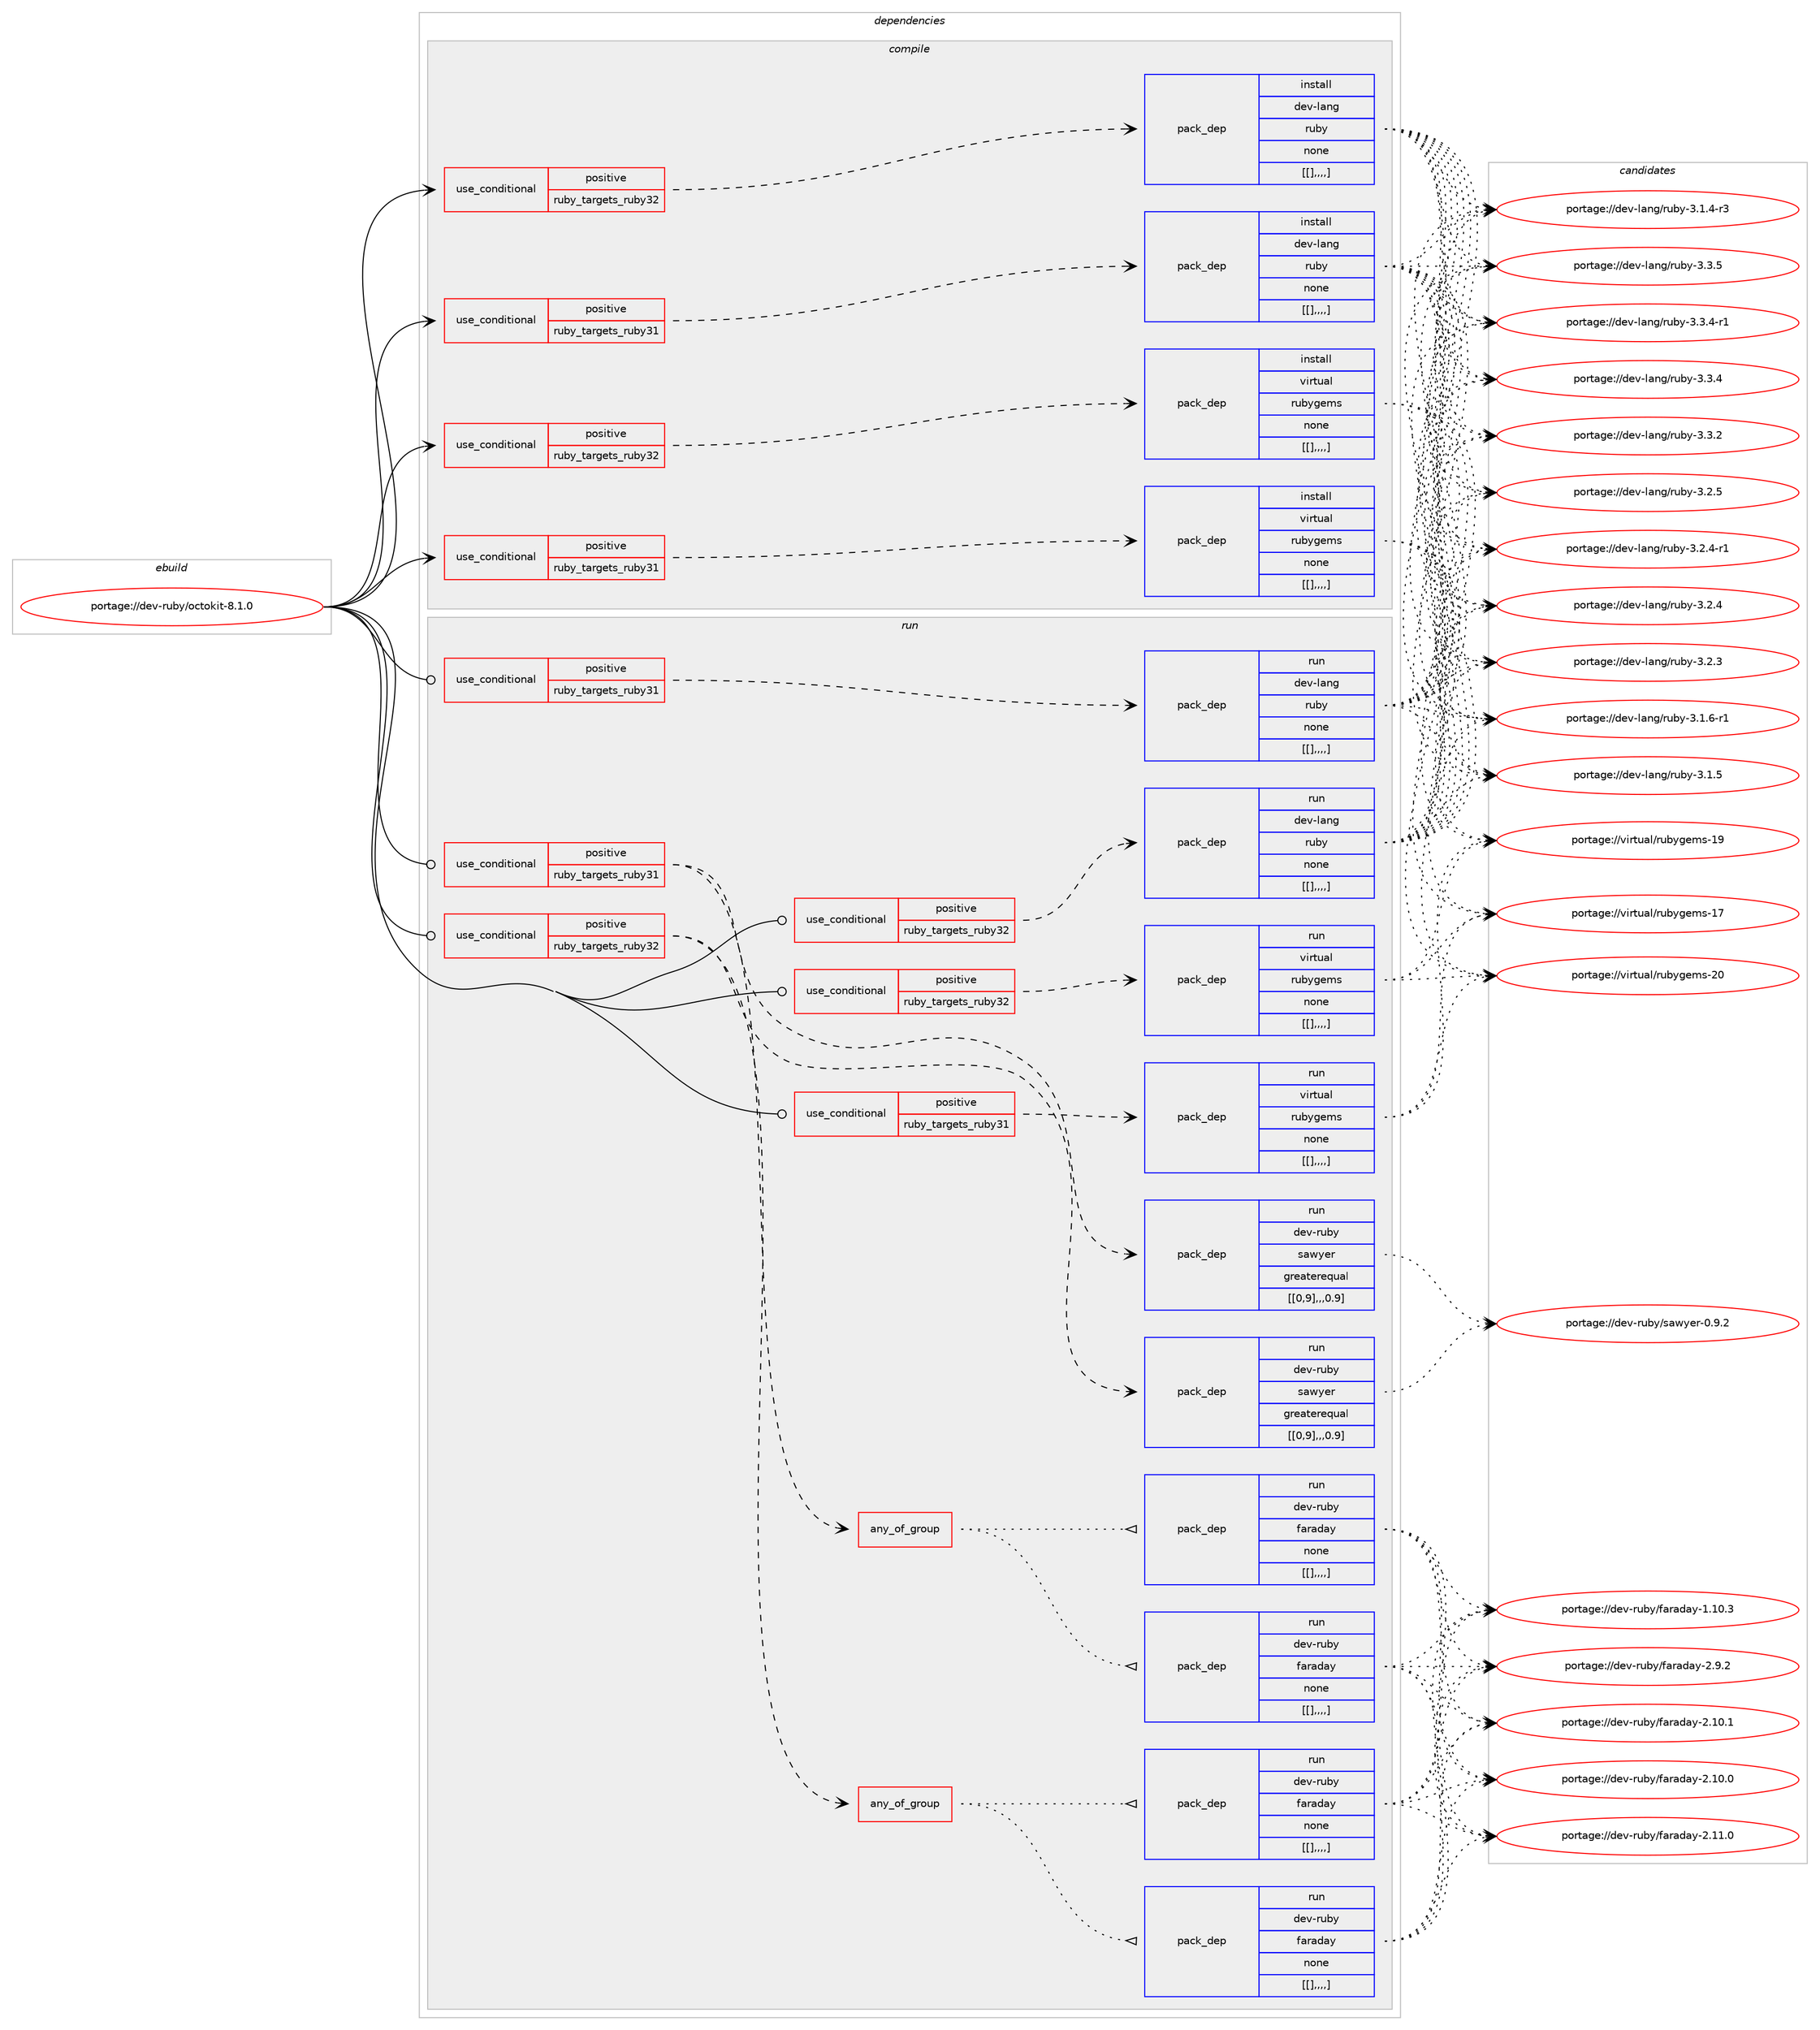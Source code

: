 digraph prolog {

# *************
# Graph options
# *************

newrank=true;
concentrate=true;
compound=true;
graph [rankdir=LR,fontname=Helvetica,fontsize=10,ranksep=1.5];#, ranksep=2.5, nodesep=0.2];
edge  [arrowhead=vee];
node  [fontname=Helvetica,fontsize=10];

# **********
# The ebuild
# **********

subgraph cluster_leftcol {
color=gray;
label=<<i>ebuild</i>>;
id [label="portage://dev-ruby/octokit-8.1.0", color=red, width=4, href="../dev-ruby/octokit-8.1.0.svg"];
}

# ****************
# The dependencies
# ****************

subgraph cluster_midcol {
color=gray;
label=<<i>dependencies</i>>;
subgraph cluster_compile {
fillcolor="#eeeeee";
style=filled;
label=<<i>compile</i>>;
subgraph cond53462 {
dependency196027 [label=<<TABLE BORDER="0" CELLBORDER="1" CELLSPACING="0" CELLPADDING="4"><TR><TD ROWSPAN="3" CELLPADDING="10">use_conditional</TD></TR><TR><TD>positive</TD></TR><TR><TD>ruby_targets_ruby31</TD></TR></TABLE>>, shape=none, color=red];
subgraph pack141224 {
dependency196028 [label=<<TABLE BORDER="0" CELLBORDER="1" CELLSPACING="0" CELLPADDING="4" WIDTH="220"><TR><TD ROWSPAN="6" CELLPADDING="30">pack_dep</TD></TR><TR><TD WIDTH="110">install</TD></TR><TR><TD>dev-lang</TD></TR><TR><TD>ruby</TD></TR><TR><TD>none</TD></TR><TR><TD>[[],,,,]</TD></TR></TABLE>>, shape=none, color=blue];
}
dependency196027:e -> dependency196028:w [weight=20,style="dashed",arrowhead="vee"];
}
id:e -> dependency196027:w [weight=20,style="solid",arrowhead="vee"];
subgraph cond53463 {
dependency196029 [label=<<TABLE BORDER="0" CELLBORDER="1" CELLSPACING="0" CELLPADDING="4"><TR><TD ROWSPAN="3" CELLPADDING="10">use_conditional</TD></TR><TR><TD>positive</TD></TR><TR><TD>ruby_targets_ruby31</TD></TR></TABLE>>, shape=none, color=red];
subgraph pack141225 {
dependency196030 [label=<<TABLE BORDER="0" CELLBORDER="1" CELLSPACING="0" CELLPADDING="4" WIDTH="220"><TR><TD ROWSPAN="6" CELLPADDING="30">pack_dep</TD></TR><TR><TD WIDTH="110">install</TD></TR><TR><TD>virtual</TD></TR><TR><TD>rubygems</TD></TR><TR><TD>none</TD></TR><TR><TD>[[],,,,]</TD></TR></TABLE>>, shape=none, color=blue];
}
dependency196029:e -> dependency196030:w [weight=20,style="dashed",arrowhead="vee"];
}
id:e -> dependency196029:w [weight=20,style="solid",arrowhead="vee"];
subgraph cond53464 {
dependency196031 [label=<<TABLE BORDER="0" CELLBORDER="1" CELLSPACING="0" CELLPADDING="4"><TR><TD ROWSPAN="3" CELLPADDING="10">use_conditional</TD></TR><TR><TD>positive</TD></TR><TR><TD>ruby_targets_ruby32</TD></TR></TABLE>>, shape=none, color=red];
subgraph pack141226 {
dependency196032 [label=<<TABLE BORDER="0" CELLBORDER="1" CELLSPACING="0" CELLPADDING="4" WIDTH="220"><TR><TD ROWSPAN="6" CELLPADDING="30">pack_dep</TD></TR><TR><TD WIDTH="110">install</TD></TR><TR><TD>dev-lang</TD></TR><TR><TD>ruby</TD></TR><TR><TD>none</TD></TR><TR><TD>[[],,,,]</TD></TR></TABLE>>, shape=none, color=blue];
}
dependency196031:e -> dependency196032:w [weight=20,style="dashed",arrowhead="vee"];
}
id:e -> dependency196031:w [weight=20,style="solid",arrowhead="vee"];
subgraph cond53465 {
dependency196033 [label=<<TABLE BORDER="0" CELLBORDER="1" CELLSPACING="0" CELLPADDING="4"><TR><TD ROWSPAN="3" CELLPADDING="10">use_conditional</TD></TR><TR><TD>positive</TD></TR><TR><TD>ruby_targets_ruby32</TD></TR></TABLE>>, shape=none, color=red];
subgraph pack141227 {
dependency196034 [label=<<TABLE BORDER="0" CELLBORDER="1" CELLSPACING="0" CELLPADDING="4" WIDTH="220"><TR><TD ROWSPAN="6" CELLPADDING="30">pack_dep</TD></TR><TR><TD WIDTH="110">install</TD></TR><TR><TD>virtual</TD></TR><TR><TD>rubygems</TD></TR><TR><TD>none</TD></TR><TR><TD>[[],,,,]</TD></TR></TABLE>>, shape=none, color=blue];
}
dependency196033:e -> dependency196034:w [weight=20,style="dashed",arrowhead="vee"];
}
id:e -> dependency196033:w [weight=20,style="solid",arrowhead="vee"];
}
subgraph cluster_compileandrun {
fillcolor="#eeeeee";
style=filled;
label=<<i>compile and run</i>>;
}
subgraph cluster_run {
fillcolor="#eeeeee";
style=filled;
label=<<i>run</i>>;
subgraph cond53466 {
dependency196035 [label=<<TABLE BORDER="0" CELLBORDER="1" CELLSPACING="0" CELLPADDING="4"><TR><TD ROWSPAN="3" CELLPADDING="10">use_conditional</TD></TR><TR><TD>positive</TD></TR><TR><TD>ruby_targets_ruby31</TD></TR></TABLE>>, shape=none, color=red];
subgraph any1191 {
dependency196036 [label=<<TABLE BORDER="0" CELLBORDER="1" CELLSPACING="0" CELLPADDING="4"><TR><TD CELLPADDING="10">any_of_group</TD></TR></TABLE>>, shape=none, color=red];subgraph pack141228 {
dependency196037 [label=<<TABLE BORDER="0" CELLBORDER="1" CELLSPACING="0" CELLPADDING="4" WIDTH="220"><TR><TD ROWSPAN="6" CELLPADDING="30">pack_dep</TD></TR><TR><TD WIDTH="110">run</TD></TR><TR><TD>dev-ruby</TD></TR><TR><TD>faraday</TD></TR><TR><TD>none</TD></TR><TR><TD>[[],,,,]</TD></TR></TABLE>>, shape=none, color=blue];
}
dependency196036:e -> dependency196037:w [weight=20,style="dotted",arrowhead="oinv"];
subgraph pack141229 {
dependency196038 [label=<<TABLE BORDER="0" CELLBORDER="1" CELLSPACING="0" CELLPADDING="4" WIDTH="220"><TR><TD ROWSPAN="6" CELLPADDING="30">pack_dep</TD></TR><TR><TD WIDTH="110">run</TD></TR><TR><TD>dev-ruby</TD></TR><TR><TD>faraday</TD></TR><TR><TD>none</TD></TR><TR><TD>[[],,,,]</TD></TR></TABLE>>, shape=none, color=blue];
}
dependency196036:e -> dependency196038:w [weight=20,style="dotted",arrowhead="oinv"];
}
dependency196035:e -> dependency196036:w [weight=20,style="dashed",arrowhead="vee"];
subgraph pack141230 {
dependency196039 [label=<<TABLE BORDER="0" CELLBORDER="1" CELLSPACING="0" CELLPADDING="4" WIDTH="220"><TR><TD ROWSPAN="6" CELLPADDING="30">pack_dep</TD></TR><TR><TD WIDTH="110">run</TD></TR><TR><TD>dev-ruby</TD></TR><TR><TD>sawyer</TD></TR><TR><TD>greaterequal</TD></TR><TR><TD>[[0,9],,,0.9]</TD></TR></TABLE>>, shape=none, color=blue];
}
dependency196035:e -> dependency196039:w [weight=20,style="dashed",arrowhead="vee"];
}
id:e -> dependency196035:w [weight=20,style="solid",arrowhead="odot"];
subgraph cond53467 {
dependency196040 [label=<<TABLE BORDER="0" CELLBORDER="1" CELLSPACING="0" CELLPADDING="4"><TR><TD ROWSPAN="3" CELLPADDING="10">use_conditional</TD></TR><TR><TD>positive</TD></TR><TR><TD>ruby_targets_ruby31</TD></TR></TABLE>>, shape=none, color=red];
subgraph pack141231 {
dependency196041 [label=<<TABLE BORDER="0" CELLBORDER="1" CELLSPACING="0" CELLPADDING="4" WIDTH="220"><TR><TD ROWSPAN="6" CELLPADDING="30">pack_dep</TD></TR><TR><TD WIDTH="110">run</TD></TR><TR><TD>dev-lang</TD></TR><TR><TD>ruby</TD></TR><TR><TD>none</TD></TR><TR><TD>[[],,,,]</TD></TR></TABLE>>, shape=none, color=blue];
}
dependency196040:e -> dependency196041:w [weight=20,style="dashed",arrowhead="vee"];
}
id:e -> dependency196040:w [weight=20,style="solid",arrowhead="odot"];
subgraph cond53468 {
dependency196042 [label=<<TABLE BORDER="0" CELLBORDER="1" CELLSPACING="0" CELLPADDING="4"><TR><TD ROWSPAN="3" CELLPADDING="10">use_conditional</TD></TR><TR><TD>positive</TD></TR><TR><TD>ruby_targets_ruby31</TD></TR></TABLE>>, shape=none, color=red];
subgraph pack141232 {
dependency196043 [label=<<TABLE BORDER="0" CELLBORDER="1" CELLSPACING="0" CELLPADDING="4" WIDTH="220"><TR><TD ROWSPAN="6" CELLPADDING="30">pack_dep</TD></TR><TR><TD WIDTH="110">run</TD></TR><TR><TD>virtual</TD></TR><TR><TD>rubygems</TD></TR><TR><TD>none</TD></TR><TR><TD>[[],,,,]</TD></TR></TABLE>>, shape=none, color=blue];
}
dependency196042:e -> dependency196043:w [weight=20,style="dashed",arrowhead="vee"];
}
id:e -> dependency196042:w [weight=20,style="solid",arrowhead="odot"];
subgraph cond53469 {
dependency196044 [label=<<TABLE BORDER="0" CELLBORDER="1" CELLSPACING="0" CELLPADDING="4"><TR><TD ROWSPAN="3" CELLPADDING="10">use_conditional</TD></TR><TR><TD>positive</TD></TR><TR><TD>ruby_targets_ruby32</TD></TR></TABLE>>, shape=none, color=red];
subgraph any1192 {
dependency196045 [label=<<TABLE BORDER="0" CELLBORDER="1" CELLSPACING="0" CELLPADDING="4"><TR><TD CELLPADDING="10">any_of_group</TD></TR></TABLE>>, shape=none, color=red];subgraph pack141233 {
dependency196046 [label=<<TABLE BORDER="0" CELLBORDER="1" CELLSPACING="0" CELLPADDING="4" WIDTH="220"><TR><TD ROWSPAN="6" CELLPADDING="30">pack_dep</TD></TR><TR><TD WIDTH="110">run</TD></TR><TR><TD>dev-ruby</TD></TR><TR><TD>faraday</TD></TR><TR><TD>none</TD></TR><TR><TD>[[],,,,]</TD></TR></TABLE>>, shape=none, color=blue];
}
dependency196045:e -> dependency196046:w [weight=20,style="dotted",arrowhead="oinv"];
subgraph pack141234 {
dependency196047 [label=<<TABLE BORDER="0" CELLBORDER="1" CELLSPACING="0" CELLPADDING="4" WIDTH="220"><TR><TD ROWSPAN="6" CELLPADDING="30">pack_dep</TD></TR><TR><TD WIDTH="110">run</TD></TR><TR><TD>dev-ruby</TD></TR><TR><TD>faraday</TD></TR><TR><TD>none</TD></TR><TR><TD>[[],,,,]</TD></TR></TABLE>>, shape=none, color=blue];
}
dependency196045:e -> dependency196047:w [weight=20,style="dotted",arrowhead="oinv"];
}
dependency196044:e -> dependency196045:w [weight=20,style="dashed",arrowhead="vee"];
subgraph pack141235 {
dependency196048 [label=<<TABLE BORDER="0" CELLBORDER="1" CELLSPACING="0" CELLPADDING="4" WIDTH="220"><TR><TD ROWSPAN="6" CELLPADDING="30">pack_dep</TD></TR><TR><TD WIDTH="110">run</TD></TR><TR><TD>dev-ruby</TD></TR><TR><TD>sawyer</TD></TR><TR><TD>greaterequal</TD></TR><TR><TD>[[0,9],,,0.9]</TD></TR></TABLE>>, shape=none, color=blue];
}
dependency196044:e -> dependency196048:w [weight=20,style="dashed",arrowhead="vee"];
}
id:e -> dependency196044:w [weight=20,style="solid",arrowhead="odot"];
subgraph cond53470 {
dependency196049 [label=<<TABLE BORDER="0" CELLBORDER="1" CELLSPACING="0" CELLPADDING="4"><TR><TD ROWSPAN="3" CELLPADDING="10">use_conditional</TD></TR><TR><TD>positive</TD></TR><TR><TD>ruby_targets_ruby32</TD></TR></TABLE>>, shape=none, color=red];
subgraph pack141236 {
dependency196050 [label=<<TABLE BORDER="0" CELLBORDER="1" CELLSPACING="0" CELLPADDING="4" WIDTH="220"><TR><TD ROWSPAN="6" CELLPADDING="30">pack_dep</TD></TR><TR><TD WIDTH="110">run</TD></TR><TR><TD>dev-lang</TD></TR><TR><TD>ruby</TD></TR><TR><TD>none</TD></TR><TR><TD>[[],,,,]</TD></TR></TABLE>>, shape=none, color=blue];
}
dependency196049:e -> dependency196050:w [weight=20,style="dashed",arrowhead="vee"];
}
id:e -> dependency196049:w [weight=20,style="solid",arrowhead="odot"];
subgraph cond53471 {
dependency196051 [label=<<TABLE BORDER="0" CELLBORDER="1" CELLSPACING="0" CELLPADDING="4"><TR><TD ROWSPAN="3" CELLPADDING="10">use_conditional</TD></TR><TR><TD>positive</TD></TR><TR><TD>ruby_targets_ruby32</TD></TR></TABLE>>, shape=none, color=red];
subgraph pack141237 {
dependency196052 [label=<<TABLE BORDER="0" CELLBORDER="1" CELLSPACING="0" CELLPADDING="4" WIDTH="220"><TR><TD ROWSPAN="6" CELLPADDING="30">pack_dep</TD></TR><TR><TD WIDTH="110">run</TD></TR><TR><TD>virtual</TD></TR><TR><TD>rubygems</TD></TR><TR><TD>none</TD></TR><TR><TD>[[],,,,]</TD></TR></TABLE>>, shape=none, color=blue];
}
dependency196051:e -> dependency196052:w [weight=20,style="dashed",arrowhead="vee"];
}
id:e -> dependency196051:w [weight=20,style="solid",arrowhead="odot"];
}
}

# **************
# The candidates
# **************

subgraph cluster_choices {
rank=same;
color=gray;
label=<<i>candidates</i>>;

subgraph choice141224 {
color=black;
nodesep=1;
choice10010111845108971101034711411798121455146514653 [label="portage://dev-lang/ruby-3.3.5", color=red, width=4,href="../dev-lang/ruby-3.3.5.svg"];
choice100101118451089711010347114117981214551465146524511449 [label="portage://dev-lang/ruby-3.3.4-r1", color=red, width=4,href="../dev-lang/ruby-3.3.4-r1.svg"];
choice10010111845108971101034711411798121455146514652 [label="portage://dev-lang/ruby-3.3.4", color=red, width=4,href="../dev-lang/ruby-3.3.4.svg"];
choice10010111845108971101034711411798121455146514650 [label="portage://dev-lang/ruby-3.3.2", color=red, width=4,href="../dev-lang/ruby-3.3.2.svg"];
choice10010111845108971101034711411798121455146504653 [label="portage://dev-lang/ruby-3.2.5", color=red, width=4,href="../dev-lang/ruby-3.2.5.svg"];
choice100101118451089711010347114117981214551465046524511449 [label="portage://dev-lang/ruby-3.2.4-r1", color=red, width=4,href="../dev-lang/ruby-3.2.4-r1.svg"];
choice10010111845108971101034711411798121455146504652 [label="portage://dev-lang/ruby-3.2.4", color=red, width=4,href="../dev-lang/ruby-3.2.4.svg"];
choice10010111845108971101034711411798121455146504651 [label="portage://dev-lang/ruby-3.2.3", color=red, width=4,href="../dev-lang/ruby-3.2.3.svg"];
choice100101118451089711010347114117981214551464946544511449 [label="portage://dev-lang/ruby-3.1.6-r1", color=red, width=4,href="../dev-lang/ruby-3.1.6-r1.svg"];
choice10010111845108971101034711411798121455146494653 [label="portage://dev-lang/ruby-3.1.5", color=red, width=4,href="../dev-lang/ruby-3.1.5.svg"];
choice100101118451089711010347114117981214551464946524511451 [label="portage://dev-lang/ruby-3.1.4-r3", color=red, width=4,href="../dev-lang/ruby-3.1.4-r3.svg"];
dependency196028:e -> choice10010111845108971101034711411798121455146514653:w [style=dotted,weight="100"];
dependency196028:e -> choice100101118451089711010347114117981214551465146524511449:w [style=dotted,weight="100"];
dependency196028:e -> choice10010111845108971101034711411798121455146514652:w [style=dotted,weight="100"];
dependency196028:e -> choice10010111845108971101034711411798121455146514650:w [style=dotted,weight="100"];
dependency196028:e -> choice10010111845108971101034711411798121455146504653:w [style=dotted,weight="100"];
dependency196028:e -> choice100101118451089711010347114117981214551465046524511449:w [style=dotted,weight="100"];
dependency196028:e -> choice10010111845108971101034711411798121455146504652:w [style=dotted,weight="100"];
dependency196028:e -> choice10010111845108971101034711411798121455146504651:w [style=dotted,weight="100"];
dependency196028:e -> choice100101118451089711010347114117981214551464946544511449:w [style=dotted,weight="100"];
dependency196028:e -> choice10010111845108971101034711411798121455146494653:w [style=dotted,weight="100"];
dependency196028:e -> choice100101118451089711010347114117981214551464946524511451:w [style=dotted,weight="100"];
}
subgraph choice141225 {
color=black;
nodesep=1;
choice118105114116117971084711411798121103101109115455048 [label="portage://virtual/rubygems-20", color=red, width=4,href="../virtual/rubygems-20.svg"];
choice118105114116117971084711411798121103101109115454957 [label="portage://virtual/rubygems-19", color=red, width=4,href="../virtual/rubygems-19.svg"];
choice118105114116117971084711411798121103101109115454955 [label="portage://virtual/rubygems-17", color=red, width=4,href="../virtual/rubygems-17.svg"];
dependency196030:e -> choice118105114116117971084711411798121103101109115455048:w [style=dotted,weight="100"];
dependency196030:e -> choice118105114116117971084711411798121103101109115454957:w [style=dotted,weight="100"];
dependency196030:e -> choice118105114116117971084711411798121103101109115454955:w [style=dotted,weight="100"];
}
subgraph choice141226 {
color=black;
nodesep=1;
choice10010111845108971101034711411798121455146514653 [label="portage://dev-lang/ruby-3.3.5", color=red, width=4,href="../dev-lang/ruby-3.3.5.svg"];
choice100101118451089711010347114117981214551465146524511449 [label="portage://dev-lang/ruby-3.3.4-r1", color=red, width=4,href="../dev-lang/ruby-3.3.4-r1.svg"];
choice10010111845108971101034711411798121455146514652 [label="portage://dev-lang/ruby-3.3.4", color=red, width=4,href="../dev-lang/ruby-3.3.4.svg"];
choice10010111845108971101034711411798121455146514650 [label="portage://dev-lang/ruby-3.3.2", color=red, width=4,href="../dev-lang/ruby-3.3.2.svg"];
choice10010111845108971101034711411798121455146504653 [label="portage://dev-lang/ruby-3.2.5", color=red, width=4,href="../dev-lang/ruby-3.2.5.svg"];
choice100101118451089711010347114117981214551465046524511449 [label="portage://dev-lang/ruby-3.2.4-r1", color=red, width=4,href="../dev-lang/ruby-3.2.4-r1.svg"];
choice10010111845108971101034711411798121455146504652 [label="portage://dev-lang/ruby-3.2.4", color=red, width=4,href="../dev-lang/ruby-3.2.4.svg"];
choice10010111845108971101034711411798121455146504651 [label="portage://dev-lang/ruby-3.2.3", color=red, width=4,href="../dev-lang/ruby-3.2.3.svg"];
choice100101118451089711010347114117981214551464946544511449 [label="portage://dev-lang/ruby-3.1.6-r1", color=red, width=4,href="../dev-lang/ruby-3.1.6-r1.svg"];
choice10010111845108971101034711411798121455146494653 [label="portage://dev-lang/ruby-3.1.5", color=red, width=4,href="../dev-lang/ruby-3.1.5.svg"];
choice100101118451089711010347114117981214551464946524511451 [label="portage://dev-lang/ruby-3.1.4-r3", color=red, width=4,href="../dev-lang/ruby-3.1.4-r3.svg"];
dependency196032:e -> choice10010111845108971101034711411798121455146514653:w [style=dotted,weight="100"];
dependency196032:e -> choice100101118451089711010347114117981214551465146524511449:w [style=dotted,weight="100"];
dependency196032:e -> choice10010111845108971101034711411798121455146514652:w [style=dotted,weight="100"];
dependency196032:e -> choice10010111845108971101034711411798121455146514650:w [style=dotted,weight="100"];
dependency196032:e -> choice10010111845108971101034711411798121455146504653:w [style=dotted,weight="100"];
dependency196032:e -> choice100101118451089711010347114117981214551465046524511449:w [style=dotted,weight="100"];
dependency196032:e -> choice10010111845108971101034711411798121455146504652:w [style=dotted,weight="100"];
dependency196032:e -> choice10010111845108971101034711411798121455146504651:w [style=dotted,weight="100"];
dependency196032:e -> choice100101118451089711010347114117981214551464946544511449:w [style=dotted,weight="100"];
dependency196032:e -> choice10010111845108971101034711411798121455146494653:w [style=dotted,weight="100"];
dependency196032:e -> choice100101118451089711010347114117981214551464946524511451:w [style=dotted,weight="100"];
}
subgraph choice141227 {
color=black;
nodesep=1;
choice118105114116117971084711411798121103101109115455048 [label="portage://virtual/rubygems-20", color=red, width=4,href="../virtual/rubygems-20.svg"];
choice118105114116117971084711411798121103101109115454957 [label="portage://virtual/rubygems-19", color=red, width=4,href="../virtual/rubygems-19.svg"];
choice118105114116117971084711411798121103101109115454955 [label="portage://virtual/rubygems-17", color=red, width=4,href="../virtual/rubygems-17.svg"];
dependency196034:e -> choice118105114116117971084711411798121103101109115455048:w [style=dotted,weight="100"];
dependency196034:e -> choice118105114116117971084711411798121103101109115454957:w [style=dotted,weight="100"];
dependency196034:e -> choice118105114116117971084711411798121103101109115454955:w [style=dotted,weight="100"];
}
subgraph choice141228 {
color=black;
nodesep=1;
choice10010111845114117981214710297114971009712145504649494648 [label="portage://dev-ruby/faraday-2.11.0", color=red, width=4,href="../dev-ruby/faraday-2.11.0.svg"];
choice10010111845114117981214710297114971009712145504649484649 [label="portage://dev-ruby/faraday-2.10.1", color=red, width=4,href="../dev-ruby/faraday-2.10.1.svg"];
choice10010111845114117981214710297114971009712145504649484648 [label="portage://dev-ruby/faraday-2.10.0", color=red, width=4,href="../dev-ruby/faraday-2.10.0.svg"];
choice100101118451141179812147102971149710097121455046574650 [label="portage://dev-ruby/faraday-2.9.2", color=red, width=4,href="../dev-ruby/faraday-2.9.2.svg"];
choice10010111845114117981214710297114971009712145494649484651 [label="portage://dev-ruby/faraday-1.10.3", color=red, width=4,href="../dev-ruby/faraday-1.10.3.svg"];
dependency196037:e -> choice10010111845114117981214710297114971009712145504649494648:w [style=dotted,weight="100"];
dependency196037:e -> choice10010111845114117981214710297114971009712145504649484649:w [style=dotted,weight="100"];
dependency196037:e -> choice10010111845114117981214710297114971009712145504649484648:w [style=dotted,weight="100"];
dependency196037:e -> choice100101118451141179812147102971149710097121455046574650:w [style=dotted,weight="100"];
dependency196037:e -> choice10010111845114117981214710297114971009712145494649484651:w [style=dotted,weight="100"];
}
subgraph choice141229 {
color=black;
nodesep=1;
choice10010111845114117981214710297114971009712145504649494648 [label="portage://dev-ruby/faraday-2.11.0", color=red, width=4,href="../dev-ruby/faraday-2.11.0.svg"];
choice10010111845114117981214710297114971009712145504649484649 [label="portage://dev-ruby/faraday-2.10.1", color=red, width=4,href="../dev-ruby/faraday-2.10.1.svg"];
choice10010111845114117981214710297114971009712145504649484648 [label="portage://dev-ruby/faraday-2.10.0", color=red, width=4,href="../dev-ruby/faraday-2.10.0.svg"];
choice100101118451141179812147102971149710097121455046574650 [label="portage://dev-ruby/faraday-2.9.2", color=red, width=4,href="../dev-ruby/faraday-2.9.2.svg"];
choice10010111845114117981214710297114971009712145494649484651 [label="portage://dev-ruby/faraday-1.10.3", color=red, width=4,href="../dev-ruby/faraday-1.10.3.svg"];
dependency196038:e -> choice10010111845114117981214710297114971009712145504649494648:w [style=dotted,weight="100"];
dependency196038:e -> choice10010111845114117981214710297114971009712145504649484649:w [style=dotted,weight="100"];
dependency196038:e -> choice10010111845114117981214710297114971009712145504649484648:w [style=dotted,weight="100"];
dependency196038:e -> choice100101118451141179812147102971149710097121455046574650:w [style=dotted,weight="100"];
dependency196038:e -> choice10010111845114117981214710297114971009712145494649484651:w [style=dotted,weight="100"];
}
subgraph choice141230 {
color=black;
nodesep=1;
choice10010111845114117981214711597119121101114454846574650 [label="portage://dev-ruby/sawyer-0.9.2", color=red, width=4,href="../dev-ruby/sawyer-0.9.2.svg"];
dependency196039:e -> choice10010111845114117981214711597119121101114454846574650:w [style=dotted,weight="100"];
}
subgraph choice141231 {
color=black;
nodesep=1;
choice10010111845108971101034711411798121455146514653 [label="portage://dev-lang/ruby-3.3.5", color=red, width=4,href="../dev-lang/ruby-3.3.5.svg"];
choice100101118451089711010347114117981214551465146524511449 [label="portage://dev-lang/ruby-3.3.4-r1", color=red, width=4,href="../dev-lang/ruby-3.3.4-r1.svg"];
choice10010111845108971101034711411798121455146514652 [label="portage://dev-lang/ruby-3.3.4", color=red, width=4,href="../dev-lang/ruby-3.3.4.svg"];
choice10010111845108971101034711411798121455146514650 [label="portage://dev-lang/ruby-3.3.2", color=red, width=4,href="../dev-lang/ruby-3.3.2.svg"];
choice10010111845108971101034711411798121455146504653 [label="portage://dev-lang/ruby-3.2.5", color=red, width=4,href="../dev-lang/ruby-3.2.5.svg"];
choice100101118451089711010347114117981214551465046524511449 [label="portage://dev-lang/ruby-3.2.4-r1", color=red, width=4,href="../dev-lang/ruby-3.2.4-r1.svg"];
choice10010111845108971101034711411798121455146504652 [label="portage://dev-lang/ruby-3.2.4", color=red, width=4,href="../dev-lang/ruby-3.2.4.svg"];
choice10010111845108971101034711411798121455146504651 [label="portage://dev-lang/ruby-3.2.3", color=red, width=4,href="../dev-lang/ruby-3.2.3.svg"];
choice100101118451089711010347114117981214551464946544511449 [label="portage://dev-lang/ruby-3.1.6-r1", color=red, width=4,href="../dev-lang/ruby-3.1.6-r1.svg"];
choice10010111845108971101034711411798121455146494653 [label="portage://dev-lang/ruby-3.1.5", color=red, width=4,href="../dev-lang/ruby-3.1.5.svg"];
choice100101118451089711010347114117981214551464946524511451 [label="portage://dev-lang/ruby-3.1.4-r3", color=red, width=4,href="../dev-lang/ruby-3.1.4-r3.svg"];
dependency196041:e -> choice10010111845108971101034711411798121455146514653:w [style=dotted,weight="100"];
dependency196041:e -> choice100101118451089711010347114117981214551465146524511449:w [style=dotted,weight="100"];
dependency196041:e -> choice10010111845108971101034711411798121455146514652:w [style=dotted,weight="100"];
dependency196041:e -> choice10010111845108971101034711411798121455146514650:w [style=dotted,weight="100"];
dependency196041:e -> choice10010111845108971101034711411798121455146504653:w [style=dotted,weight="100"];
dependency196041:e -> choice100101118451089711010347114117981214551465046524511449:w [style=dotted,weight="100"];
dependency196041:e -> choice10010111845108971101034711411798121455146504652:w [style=dotted,weight="100"];
dependency196041:e -> choice10010111845108971101034711411798121455146504651:w [style=dotted,weight="100"];
dependency196041:e -> choice100101118451089711010347114117981214551464946544511449:w [style=dotted,weight="100"];
dependency196041:e -> choice10010111845108971101034711411798121455146494653:w [style=dotted,weight="100"];
dependency196041:e -> choice100101118451089711010347114117981214551464946524511451:w [style=dotted,weight="100"];
}
subgraph choice141232 {
color=black;
nodesep=1;
choice118105114116117971084711411798121103101109115455048 [label="portage://virtual/rubygems-20", color=red, width=4,href="../virtual/rubygems-20.svg"];
choice118105114116117971084711411798121103101109115454957 [label="portage://virtual/rubygems-19", color=red, width=4,href="../virtual/rubygems-19.svg"];
choice118105114116117971084711411798121103101109115454955 [label="portage://virtual/rubygems-17", color=red, width=4,href="../virtual/rubygems-17.svg"];
dependency196043:e -> choice118105114116117971084711411798121103101109115455048:w [style=dotted,weight="100"];
dependency196043:e -> choice118105114116117971084711411798121103101109115454957:w [style=dotted,weight="100"];
dependency196043:e -> choice118105114116117971084711411798121103101109115454955:w [style=dotted,weight="100"];
}
subgraph choice141233 {
color=black;
nodesep=1;
choice10010111845114117981214710297114971009712145504649494648 [label="portage://dev-ruby/faraday-2.11.0", color=red, width=4,href="../dev-ruby/faraday-2.11.0.svg"];
choice10010111845114117981214710297114971009712145504649484649 [label="portage://dev-ruby/faraday-2.10.1", color=red, width=4,href="../dev-ruby/faraday-2.10.1.svg"];
choice10010111845114117981214710297114971009712145504649484648 [label="portage://dev-ruby/faraday-2.10.0", color=red, width=4,href="../dev-ruby/faraday-2.10.0.svg"];
choice100101118451141179812147102971149710097121455046574650 [label="portage://dev-ruby/faraday-2.9.2", color=red, width=4,href="../dev-ruby/faraday-2.9.2.svg"];
choice10010111845114117981214710297114971009712145494649484651 [label="portage://dev-ruby/faraday-1.10.3", color=red, width=4,href="../dev-ruby/faraday-1.10.3.svg"];
dependency196046:e -> choice10010111845114117981214710297114971009712145504649494648:w [style=dotted,weight="100"];
dependency196046:e -> choice10010111845114117981214710297114971009712145504649484649:w [style=dotted,weight="100"];
dependency196046:e -> choice10010111845114117981214710297114971009712145504649484648:w [style=dotted,weight="100"];
dependency196046:e -> choice100101118451141179812147102971149710097121455046574650:w [style=dotted,weight="100"];
dependency196046:e -> choice10010111845114117981214710297114971009712145494649484651:w [style=dotted,weight="100"];
}
subgraph choice141234 {
color=black;
nodesep=1;
choice10010111845114117981214710297114971009712145504649494648 [label="portage://dev-ruby/faraday-2.11.0", color=red, width=4,href="../dev-ruby/faraday-2.11.0.svg"];
choice10010111845114117981214710297114971009712145504649484649 [label="portage://dev-ruby/faraday-2.10.1", color=red, width=4,href="../dev-ruby/faraday-2.10.1.svg"];
choice10010111845114117981214710297114971009712145504649484648 [label="portage://dev-ruby/faraday-2.10.0", color=red, width=4,href="../dev-ruby/faraday-2.10.0.svg"];
choice100101118451141179812147102971149710097121455046574650 [label="portage://dev-ruby/faraday-2.9.2", color=red, width=4,href="../dev-ruby/faraday-2.9.2.svg"];
choice10010111845114117981214710297114971009712145494649484651 [label="portage://dev-ruby/faraday-1.10.3", color=red, width=4,href="../dev-ruby/faraday-1.10.3.svg"];
dependency196047:e -> choice10010111845114117981214710297114971009712145504649494648:w [style=dotted,weight="100"];
dependency196047:e -> choice10010111845114117981214710297114971009712145504649484649:w [style=dotted,weight="100"];
dependency196047:e -> choice10010111845114117981214710297114971009712145504649484648:w [style=dotted,weight="100"];
dependency196047:e -> choice100101118451141179812147102971149710097121455046574650:w [style=dotted,weight="100"];
dependency196047:e -> choice10010111845114117981214710297114971009712145494649484651:w [style=dotted,weight="100"];
}
subgraph choice141235 {
color=black;
nodesep=1;
choice10010111845114117981214711597119121101114454846574650 [label="portage://dev-ruby/sawyer-0.9.2", color=red, width=4,href="../dev-ruby/sawyer-0.9.2.svg"];
dependency196048:e -> choice10010111845114117981214711597119121101114454846574650:w [style=dotted,weight="100"];
}
subgraph choice141236 {
color=black;
nodesep=1;
choice10010111845108971101034711411798121455146514653 [label="portage://dev-lang/ruby-3.3.5", color=red, width=4,href="../dev-lang/ruby-3.3.5.svg"];
choice100101118451089711010347114117981214551465146524511449 [label="portage://dev-lang/ruby-3.3.4-r1", color=red, width=4,href="../dev-lang/ruby-3.3.4-r1.svg"];
choice10010111845108971101034711411798121455146514652 [label="portage://dev-lang/ruby-3.3.4", color=red, width=4,href="../dev-lang/ruby-3.3.4.svg"];
choice10010111845108971101034711411798121455146514650 [label="portage://dev-lang/ruby-3.3.2", color=red, width=4,href="../dev-lang/ruby-3.3.2.svg"];
choice10010111845108971101034711411798121455146504653 [label="portage://dev-lang/ruby-3.2.5", color=red, width=4,href="../dev-lang/ruby-3.2.5.svg"];
choice100101118451089711010347114117981214551465046524511449 [label="portage://dev-lang/ruby-3.2.4-r1", color=red, width=4,href="../dev-lang/ruby-3.2.4-r1.svg"];
choice10010111845108971101034711411798121455146504652 [label="portage://dev-lang/ruby-3.2.4", color=red, width=4,href="../dev-lang/ruby-3.2.4.svg"];
choice10010111845108971101034711411798121455146504651 [label="portage://dev-lang/ruby-3.2.3", color=red, width=4,href="../dev-lang/ruby-3.2.3.svg"];
choice100101118451089711010347114117981214551464946544511449 [label="portage://dev-lang/ruby-3.1.6-r1", color=red, width=4,href="../dev-lang/ruby-3.1.6-r1.svg"];
choice10010111845108971101034711411798121455146494653 [label="portage://dev-lang/ruby-3.1.5", color=red, width=4,href="../dev-lang/ruby-3.1.5.svg"];
choice100101118451089711010347114117981214551464946524511451 [label="portage://dev-lang/ruby-3.1.4-r3", color=red, width=4,href="../dev-lang/ruby-3.1.4-r3.svg"];
dependency196050:e -> choice10010111845108971101034711411798121455146514653:w [style=dotted,weight="100"];
dependency196050:e -> choice100101118451089711010347114117981214551465146524511449:w [style=dotted,weight="100"];
dependency196050:e -> choice10010111845108971101034711411798121455146514652:w [style=dotted,weight="100"];
dependency196050:e -> choice10010111845108971101034711411798121455146514650:w [style=dotted,weight="100"];
dependency196050:e -> choice10010111845108971101034711411798121455146504653:w [style=dotted,weight="100"];
dependency196050:e -> choice100101118451089711010347114117981214551465046524511449:w [style=dotted,weight="100"];
dependency196050:e -> choice10010111845108971101034711411798121455146504652:w [style=dotted,weight="100"];
dependency196050:e -> choice10010111845108971101034711411798121455146504651:w [style=dotted,weight="100"];
dependency196050:e -> choice100101118451089711010347114117981214551464946544511449:w [style=dotted,weight="100"];
dependency196050:e -> choice10010111845108971101034711411798121455146494653:w [style=dotted,weight="100"];
dependency196050:e -> choice100101118451089711010347114117981214551464946524511451:w [style=dotted,weight="100"];
}
subgraph choice141237 {
color=black;
nodesep=1;
choice118105114116117971084711411798121103101109115455048 [label="portage://virtual/rubygems-20", color=red, width=4,href="../virtual/rubygems-20.svg"];
choice118105114116117971084711411798121103101109115454957 [label="portage://virtual/rubygems-19", color=red, width=4,href="../virtual/rubygems-19.svg"];
choice118105114116117971084711411798121103101109115454955 [label="portage://virtual/rubygems-17", color=red, width=4,href="../virtual/rubygems-17.svg"];
dependency196052:e -> choice118105114116117971084711411798121103101109115455048:w [style=dotted,weight="100"];
dependency196052:e -> choice118105114116117971084711411798121103101109115454957:w [style=dotted,weight="100"];
dependency196052:e -> choice118105114116117971084711411798121103101109115454955:w [style=dotted,weight="100"];
}
}

}
